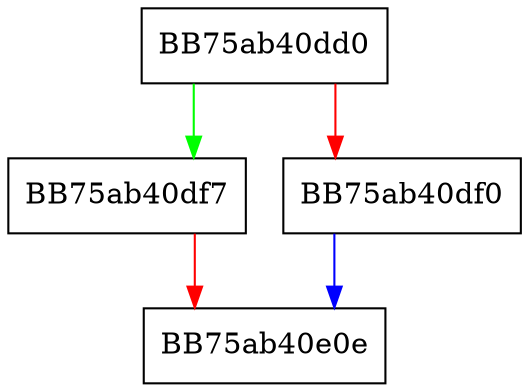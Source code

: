 digraph GetFileHeader {
  node [shape="box"];
  graph [splines=ortho];
  BB75ab40dd0 -> BB75ab40df7 [color="green"];
  BB75ab40dd0 -> BB75ab40df0 [color="red"];
  BB75ab40df0 -> BB75ab40e0e [color="blue"];
  BB75ab40df7 -> BB75ab40e0e [color="red"];
}